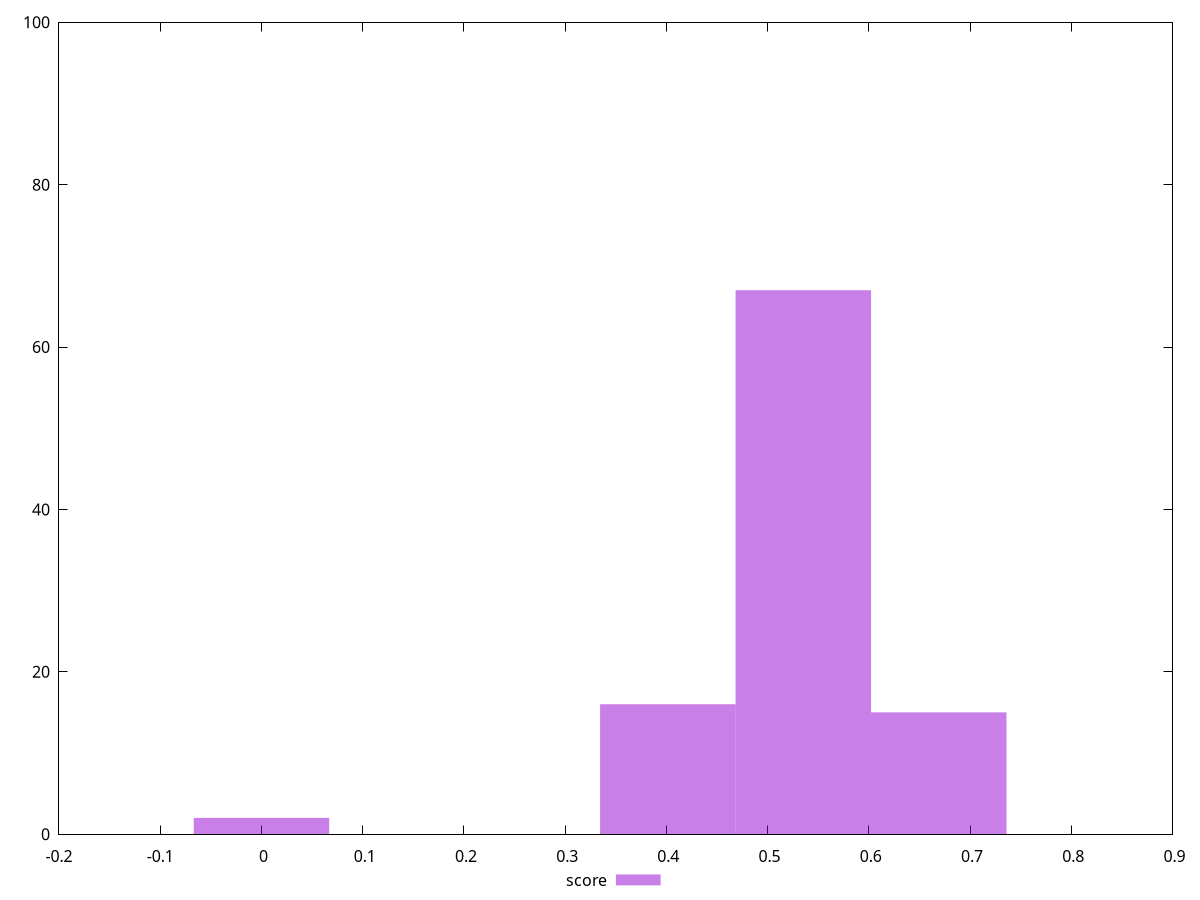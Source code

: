 reset
set terminal svg size 640, 490 enhanced background rgb 'white'
set output "report_00007_2020-12-11T15:55:29.892Z/speed-index/samples/pages/score/histogram.svg"

$score <<EOF
0 2
0.5352904153612077 67
0.40146781152090577 16
0.6691130192015096 15
EOF

set key outside below
set boxwidth 0.13382260384030192
set yrange [0:100]
set style fill transparent solid 0.5 noborder

plot \
  $score title "score" with boxes, \


reset